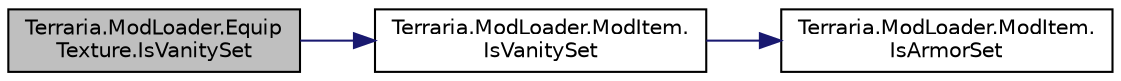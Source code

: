 digraph "Terraria.ModLoader.EquipTexture.IsVanitySet"
{
 // LATEX_PDF_SIZE
  edge [fontname="Helvetica",fontsize="10",labelfontname="Helvetica",labelfontsize="10"];
  node [fontname="Helvetica",fontsize="10",shape=record];
  rankdir="LR";
  Node1 [label="Terraria.ModLoader.Equip\lTexture.IsVanitySet",height=0.2,width=0.4,color="black", fillcolor="grey75", style="filled", fontcolor="black",tooltip="Returns whether or not the head armor, body armor, and leg armor textures make up a set...."];
  Node1 -> Node2 [color="midnightblue",fontsize="10",style="solid",fontname="Helvetica"];
  Node2 [label="Terraria.ModLoader.ModItem.\lIsVanitySet",height=0.2,width=0.4,color="black", fillcolor="white", style="filled",URL="$class_terraria_1_1_mod_loader_1_1_mod_item.html#a7411ef16c0702304775364b6c177b690",tooltip="Returns whether or not the head armor, body armor, and leg armor textures make up a set...."];
  Node2 -> Node3 [color="midnightblue",fontsize="10",style="solid",fontname="Helvetica"];
  Node3 [label="Terraria.ModLoader.ModItem.\lIsArmorSet",height=0.2,width=0.4,color="black", fillcolor="white", style="filled",URL="$class_terraria_1_1_mod_loader_1_1_mod_item.html#a324513758f139965b9c5d13c588c5517",tooltip="Returns whether or not the head armor, body armor, and leg armor make up a set. If this returns true,..."];
}
